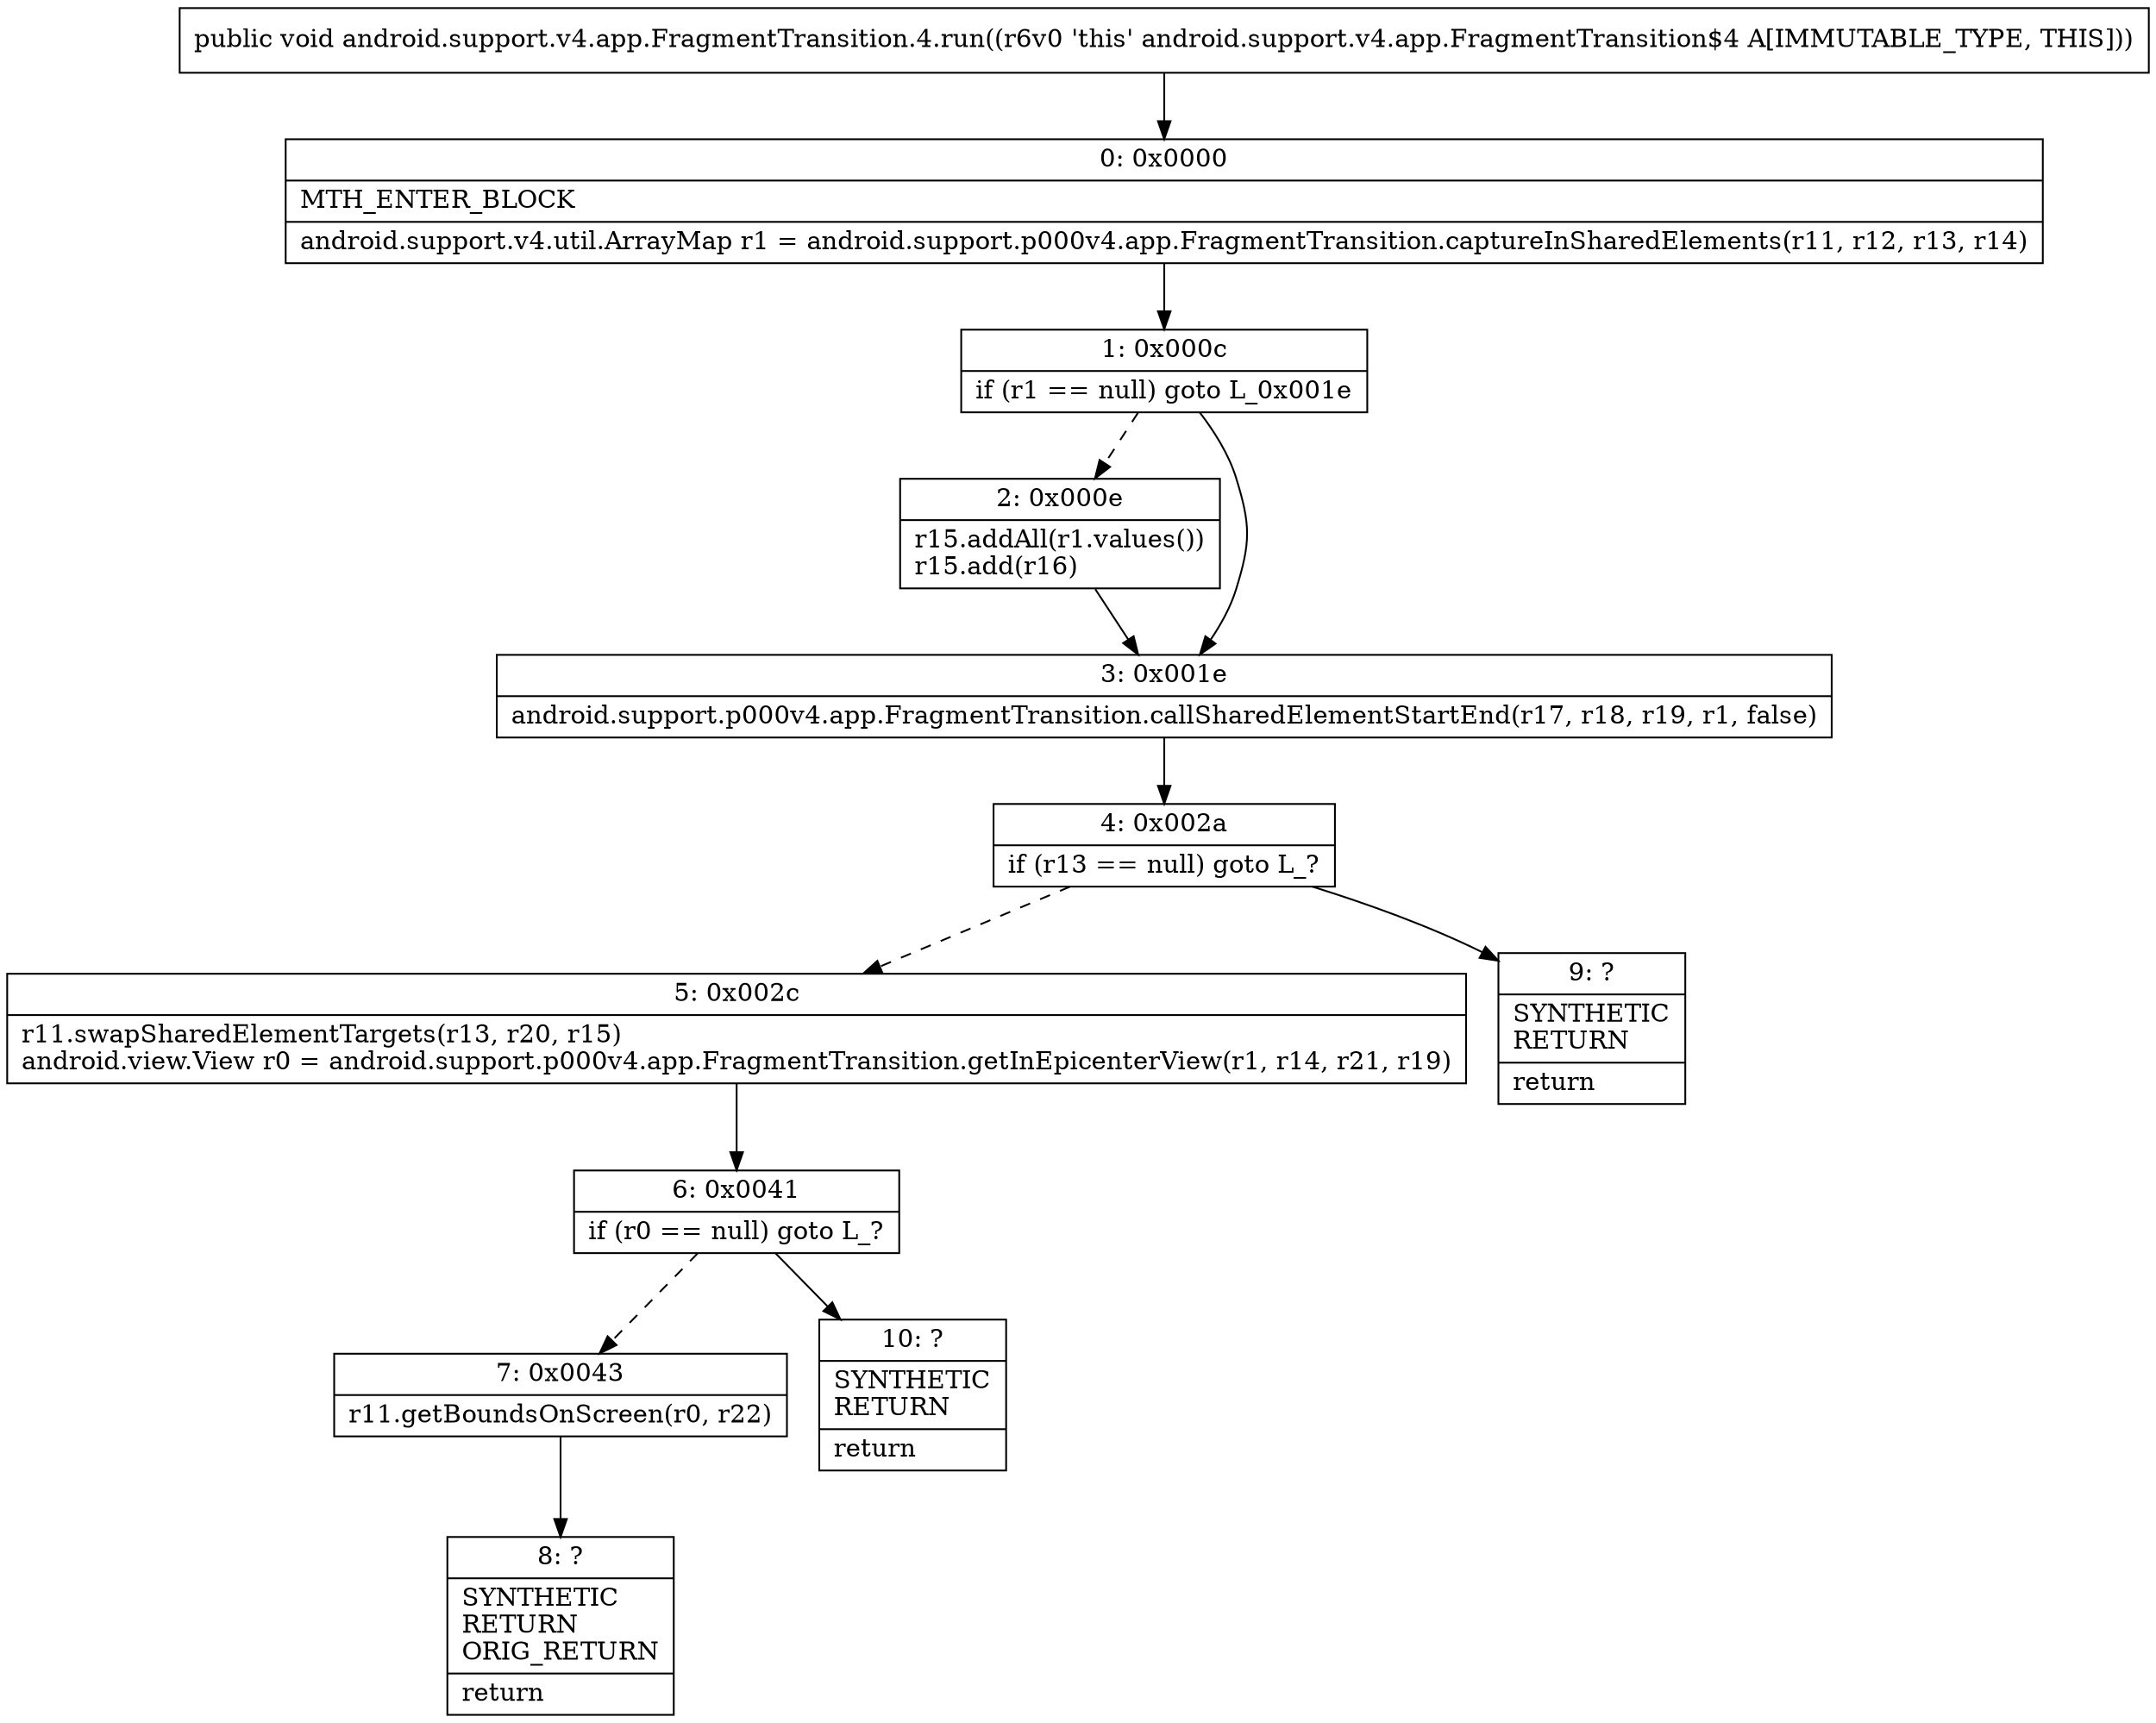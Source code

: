 digraph "CFG forandroid.support.v4.app.FragmentTransition.4.run()V" {
Node_0 [shape=record,label="{0\:\ 0x0000|MTH_ENTER_BLOCK\l|android.support.v4.util.ArrayMap r1 = android.support.p000v4.app.FragmentTransition.captureInSharedElements(r11, r12, r13, r14)\l}"];
Node_1 [shape=record,label="{1\:\ 0x000c|if (r1 == null) goto L_0x001e\l}"];
Node_2 [shape=record,label="{2\:\ 0x000e|r15.addAll(r1.values())\lr15.add(r16)\l}"];
Node_3 [shape=record,label="{3\:\ 0x001e|android.support.p000v4.app.FragmentTransition.callSharedElementStartEnd(r17, r18, r19, r1, false)\l}"];
Node_4 [shape=record,label="{4\:\ 0x002a|if (r13 == null) goto L_?\l}"];
Node_5 [shape=record,label="{5\:\ 0x002c|r11.swapSharedElementTargets(r13, r20, r15)\landroid.view.View r0 = android.support.p000v4.app.FragmentTransition.getInEpicenterView(r1, r14, r21, r19)\l}"];
Node_6 [shape=record,label="{6\:\ 0x0041|if (r0 == null) goto L_?\l}"];
Node_7 [shape=record,label="{7\:\ 0x0043|r11.getBoundsOnScreen(r0, r22)\l}"];
Node_8 [shape=record,label="{8\:\ ?|SYNTHETIC\lRETURN\lORIG_RETURN\l|return\l}"];
Node_9 [shape=record,label="{9\:\ ?|SYNTHETIC\lRETURN\l|return\l}"];
Node_10 [shape=record,label="{10\:\ ?|SYNTHETIC\lRETURN\l|return\l}"];
MethodNode[shape=record,label="{public void android.support.v4.app.FragmentTransition.4.run((r6v0 'this' android.support.v4.app.FragmentTransition$4 A[IMMUTABLE_TYPE, THIS])) }"];
MethodNode -> Node_0;
Node_0 -> Node_1;
Node_1 -> Node_2[style=dashed];
Node_1 -> Node_3;
Node_2 -> Node_3;
Node_3 -> Node_4;
Node_4 -> Node_5[style=dashed];
Node_4 -> Node_9;
Node_5 -> Node_6;
Node_6 -> Node_7[style=dashed];
Node_6 -> Node_10;
Node_7 -> Node_8;
}

